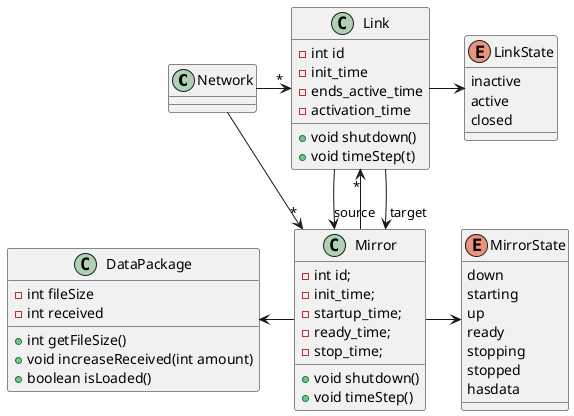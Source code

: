 @startuml

class Network

enum MirrorState {
  down
  starting
  up
  ready
  stopping
  stopped
  hasdata
}

enum LinkState {
  inactive
  active
  closed
}

class Mirror
{
  - int id;
  - init_time;
  - startup_time;
  - ready_time;
  - stop_time;
  + void shutdown()
  + void timeStep()
}

class Link
{
  - int id
  - init_time
  - ends_active_time
  - activation_time
  + void shutdown()
  + void timeStep(t)
}

class DataPackage
{
  - int fileSize
  - int received
  + int getFileSize()
  + void increaseReceived(int amount)
  + boolean isLoaded()
}

Network --> "*" Mirror
Network -> "*" Link
Mirror -> MirrorState
Mirror --> "*" Link
DataPackage <- Mirror
Link -> LinkState
Link --> "source" Mirror
Link --> "target" Mirror

@enduml